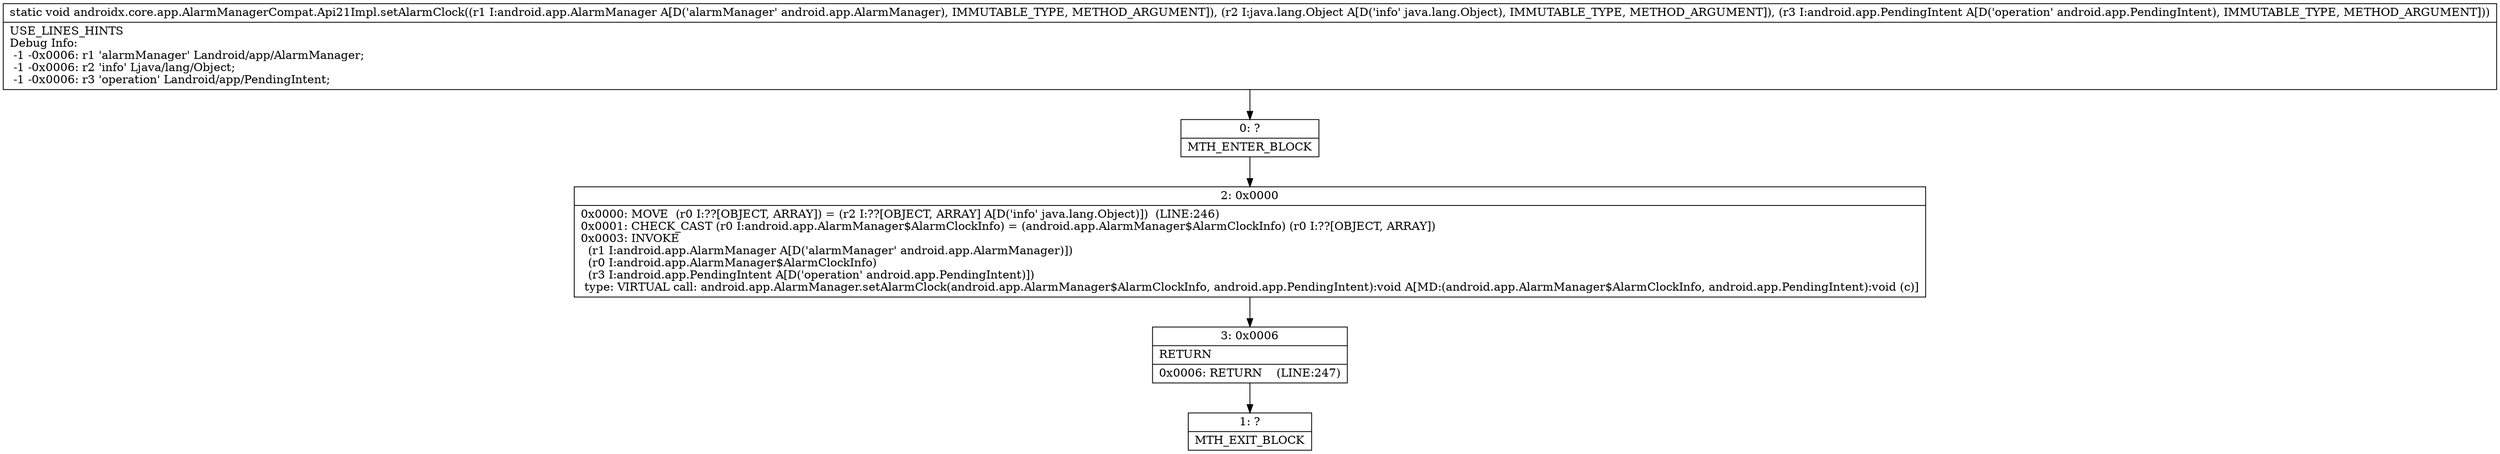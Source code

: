digraph "CFG forandroidx.core.app.AlarmManagerCompat.Api21Impl.setAlarmClock(Landroid\/app\/AlarmManager;Ljava\/lang\/Object;Landroid\/app\/PendingIntent;)V" {
Node_0 [shape=record,label="{0\:\ ?|MTH_ENTER_BLOCK\l}"];
Node_2 [shape=record,label="{2\:\ 0x0000|0x0000: MOVE  (r0 I:??[OBJECT, ARRAY]) = (r2 I:??[OBJECT, ARRAY] A[D('info' java.lang.Object)])  (LINE:246)\l0x0001: CHECK_CAST (r0 I:android.app.AlarmManager$AlarmClockInfo) = (android.app.AlarmManager$AlarmClockInfo) (r0 I:??[OBJECT, ARRAY]) \l0x0003: INVOKE  \l  (r1 I:android.app.AlarmManager A[D('alarmManager' android.app.AlarmManager)])\l  (r0 I:android.app.AlarmManager$AlarmClockInfo)\l  (r3 I:android.app.PendingIntent A[D('operation' android.app.PendingIntent)])\l type: VIRTUAL call: android.app.AlarmManager.setAlarmClock(android.app.AlarmManager$AlarmClockInfo, android.app.PendingIntent):void A[MD:(android.app.AlarmManager$AlarmClockInfo, android.app.PendingIntent):void (c)]\l}"];
Node_3 [shape=record,label="{3\:\ 0x0006|RETURN\l|0x0006: RETURN    (LINE:247)\l}"];
Node_1 [shape=record,label="{1\:\ ?|MTH_EXIT_BLOCK\l}"];
MethodNode[shape=record,label="{static void androidx.core.app.AlarmManagerCompat.Api21Impl.setAlarmClock((r1 I:android.app.AlarmManager A[D('alarmManager' android.app.AlarmManager), IMMUTABLE_TYPE, METHOD_ARGUMENT]), (r2 I:java.lang.Object A[D('info' java.lang.Object), IMMUTABLE_TYPE, METHOD_ARGUMENT]), (r3 I:android.app.PendingIntent A[D('operation' android.app.PendingIntent), IMMUTABLE_TYPE, METHOD_ARGUMENT]))  | USE_LINES_HINTS\lDebug Info:\l  \-1 \-0x0006: r1 'alarmManager' Landroid\/app\/AlarmManager;\l  \-1 \-0x0006: r2 'info' Ljava\/lang\/Object;\l  \-1 \-0x0006: r3 'operation' Landroid\/app\/PendingIntent;\l}"];
MethodNode -> Node_0;Node_0 -> Node_2;
Node_2 -> Node_3;
Node_3 -> Node_1;
}

